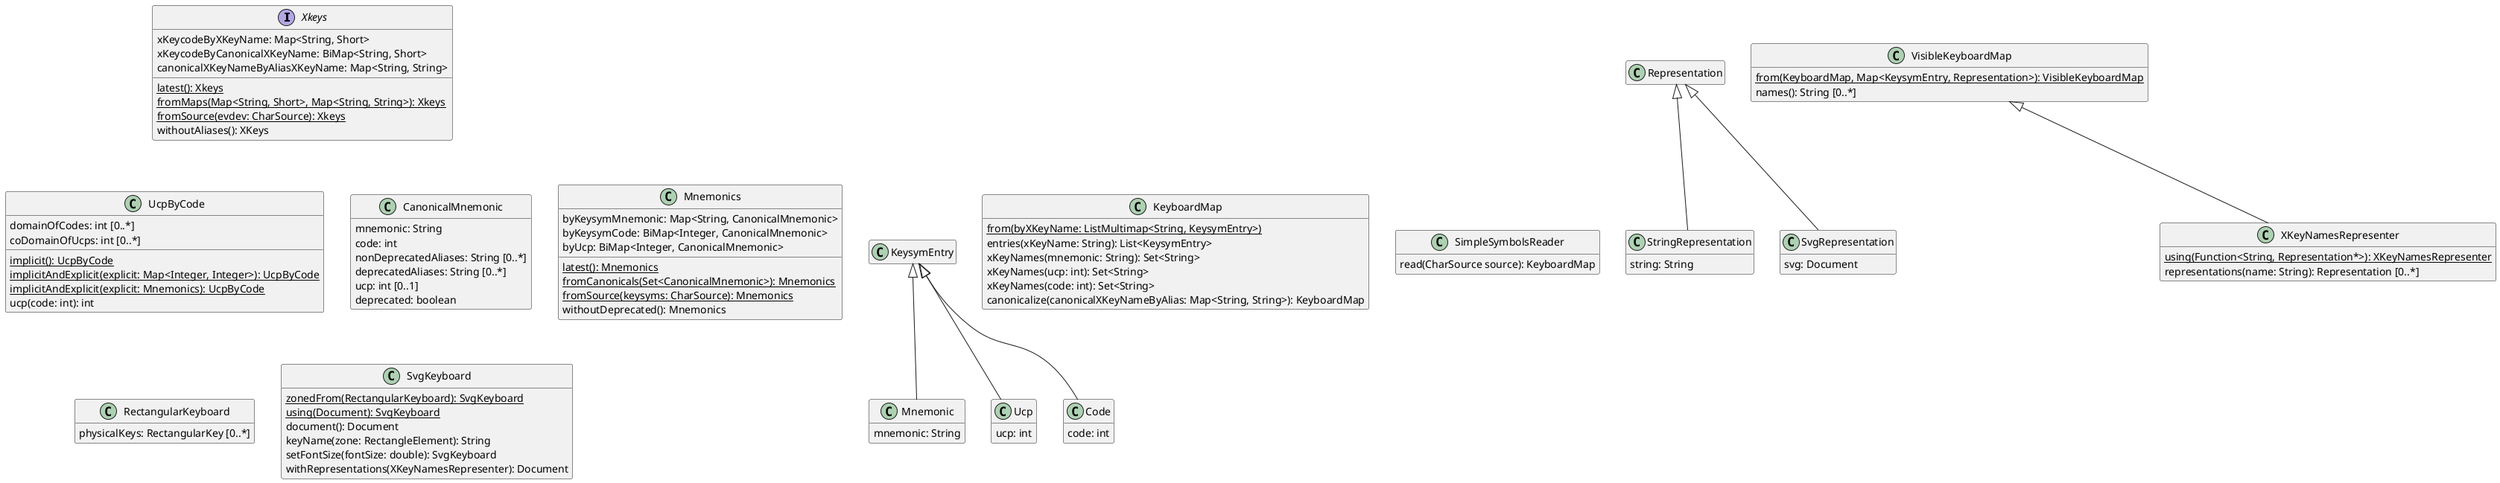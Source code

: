 @startuml Main classes
hide empty members

interface "Xkeys" {
  {static} latest(): Xkeys
  {static} fromMaps(Map<String, Short>, Map<String, String>): Xkeys
  {static} fromSource(evdev: CharSource): Xkeys
  xKeycodeByXKeyName: Map<String, Short>
  xKeycodeByCanonicalXKeyName: BiMap<String, Short>
  canonicalXKeyNameByAliasXKeyName: Map<String, String>
  withoutAliases(): XKeys
}

together {
  class "CanonicalMnemonic"
  class "Mnemonics"
  class "UcpByCode"
}

class "CanonicalMnemonic" {
   mnemonic: String
   code: int
   nonDeprecatedAliases: String [0..*]
   deprecatedAliases: String [0..*]
   ucp: int [0..1]
   deprecated: boolean
}

class "Mnemonics" {
  {static} latest(): Mnemonics
  {static} fromCanonicals(Set<CanonicalMnemonic>): Mnemonics
  {static} fromSource(keysyms: CharSource): Mnemonics
  byKeysymMnemonic: Map<String, CanonicalMnemonic>
  byKeysymCode: BiMap<Integer, CanonicalMnemonic>
  byUcp: BiMap<Integer, CanonicalMnemonic>
  withoutDeprecated(): Mnemonics
}

class "UcpByCode" {
  {static} implicit(): UcpByCode
  {static} implicitAndExplicit(explicit: Map<Integer, Integer>): UcpByCode
  {static} implicitAndExplicit(explicit: Mnemonics): UcpByCode
  domainOfCodes: int [0..*]
  coDomainOfUcps: int [0..*]
  ucp(code: int): int
}

together {
  class "KeysymEntry"
  class "Mnemonic" {}
  class "Ucp" {}
  class "Code" {}
  class "KeyboardMap"
  class "SimpleSymbolsReader"
}

class "KeysymEntry" {}
class "Mnemonic" {
  mnemonic: String
}
class "Ucp" {
  ucp: int
}
class "Code" {
  code: int
}

"KeysymEntry" <|-- "Mnemonic"
"KeysymEntry" <|-- "Ucp"
"KeysymEntry" <|-- "Code"

class "KeyboardMap" {
  {static} from(byXKeyName: ListMultimap<String, KeysymEntry>)
  entries(xKeyName: String): List<KeysymEntry>
  xKeyNames(mnemonic: String): Set<String>
  xKeyNames(ucp: int): Set<String>
  xKeyNames(code: int): Set<String>
  canonicalize(canonicalXKeyNameByAlias: Map<String, String>): KeyboardMap
}

class "SimpleSymbolsReader" {
  read(CharSource source): KeyboardMap
}

together {
  class "Representation"
  class "StringRepresentation"
  class "SvgRepresentation"
  class "VisibleKeyboardMap"
}

class "Representation" {
}
class "StringRepresentation" {
  string: String
}
class "SvgRepresentation" {
  svg: Document
}
"Representation" <|-- "StringRepresentation"
"Representation" <|-- "SvgRepresentation"

class "XKeyNamesRepresenter" {
  {static} using(Function<String, Representation*>): XKeyNamesRepresenter
  representations(name: String): Representation [0..*]
}

class "VisibleKeyboardMap" {
  {static} from(KeyboardMap, Map<KeysymEntry, Representation>): VisibleKeyboardMap
  names(): String [0..*]
}
"VisibleKeyboardMap" <|-- "XKeyNamesRepresenter"

class "RectangularKeyboard" {
  physicalKeys: RectangularKey [0..*]
}

class "SvgKeyboard" {
  {static} zonedFrom(RectangularKeyboard): SvgKeyboard
  {static} using(Document): SvgKeyboard
  document(): Document
  keyName(zone: RectangleElement): String
  setFontSize(fontSize: double): SvgKeyboard
  withRepresentations(XKeyNamesRepresenter): Document
}

@enduml